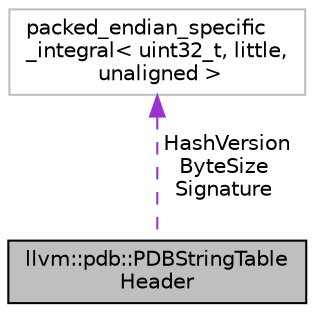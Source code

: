 digraph "llvm::pdb::PDBStringTableHeader"
{
 // LATEX_PDF_SIZE
  bgcolor="transparent";
  edge [fontname="Helvetica",fontsize="10",labelfontname="Helvetica",labelfontsize="10"];
  node [fontname="Helvetica",fontsize="10",shape=record];
  Node1 [label="llvm::pdb::PDBStringTable\lHeader",height=0.2,width=0.4,color="black", fillcolor="grey75", style="filled", fontcolor="black",tooltip="The header preceding the /names stream."];
  Node2 -> Node1 [dir="back",color="darkorchid3",fontsize="10",style="dashed",label=" HashVersion\nByteSize\nSignature" ,fontname="Helvetica"];
  Node2 [label="packed_endian_specific\l_integral\< uint32_t, little,\l unaligned \>",height=0.2,width=0.4,color="grey75",tooltip=" "];
}
